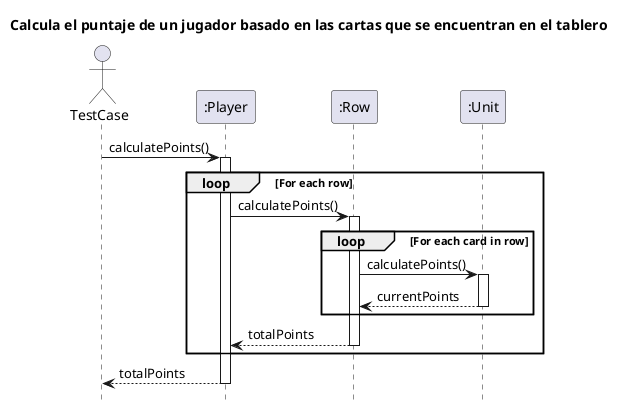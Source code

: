 @startuml

hide footbox
title Calcula el puntaje de un jugador basado en las cartas que se encuentran en el tablero

actor TestCase

participant ":Player" as player
participant ":Row" as row
participant ":Unit" as unit

TestCase -> player : calculatePoints()
    activate player
    loop For each row
        player -> row : calculatePoints()
            activate row
            loop For each card in row
                row -> unit : calculatePoints()
                    activate unit
                    unit --> row : currentPoints
                    deactivate unit
            end
            row --> player : totalPoints
            deactivate row
    end
    player --> TestCase : totalPoints
    deactivate player

@enduml